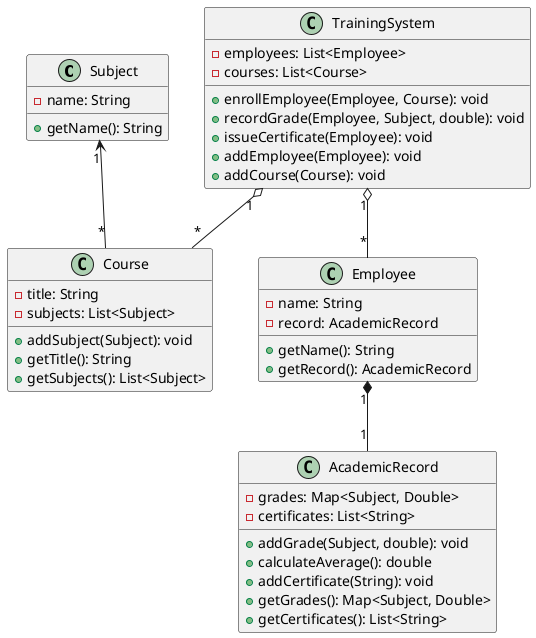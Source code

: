 @startuml
class Subject {
    -name: String
    +getName(): String
}

class Course {
    -title: String
    -subjects: List<Subject>
    +addSubject(Subject): void
    +getTitle(): String
    +getSubjects(): List<Subject>
}

class Employee {
    -name: String
    -record: AcademicRecord
    +getName(): String
    +getRecord(): AcademicRecord
}

class AcademicRecord {
    -grades: Map<Subject, Double>
    -certificates: List<String>
    +addGrade(Subject, double): void
    +calculateAverage(): double
    +addCertificate(String): void
    +getGrades(): Map<Subject, Double>
    +getCertificates(): List<String>
}

class TrainingSystem {
    -employees: List<Employee>
    -courses: List<Course>
    +enrollEmployee(Employee, Course): void
    +recordGrade(Employee, Subject, double): void
    +issueCertificate(Employee): void
    +addEmployee(Employee): void
    +addCourse(Course): void
}

Subject "1" <-- "*" Course
Employee "1" *-- "1" AcademicRecord
TrainingSystem "1" o-- "*" Employee
TrainingSystem "1" o-- "*" Course
@enduml
